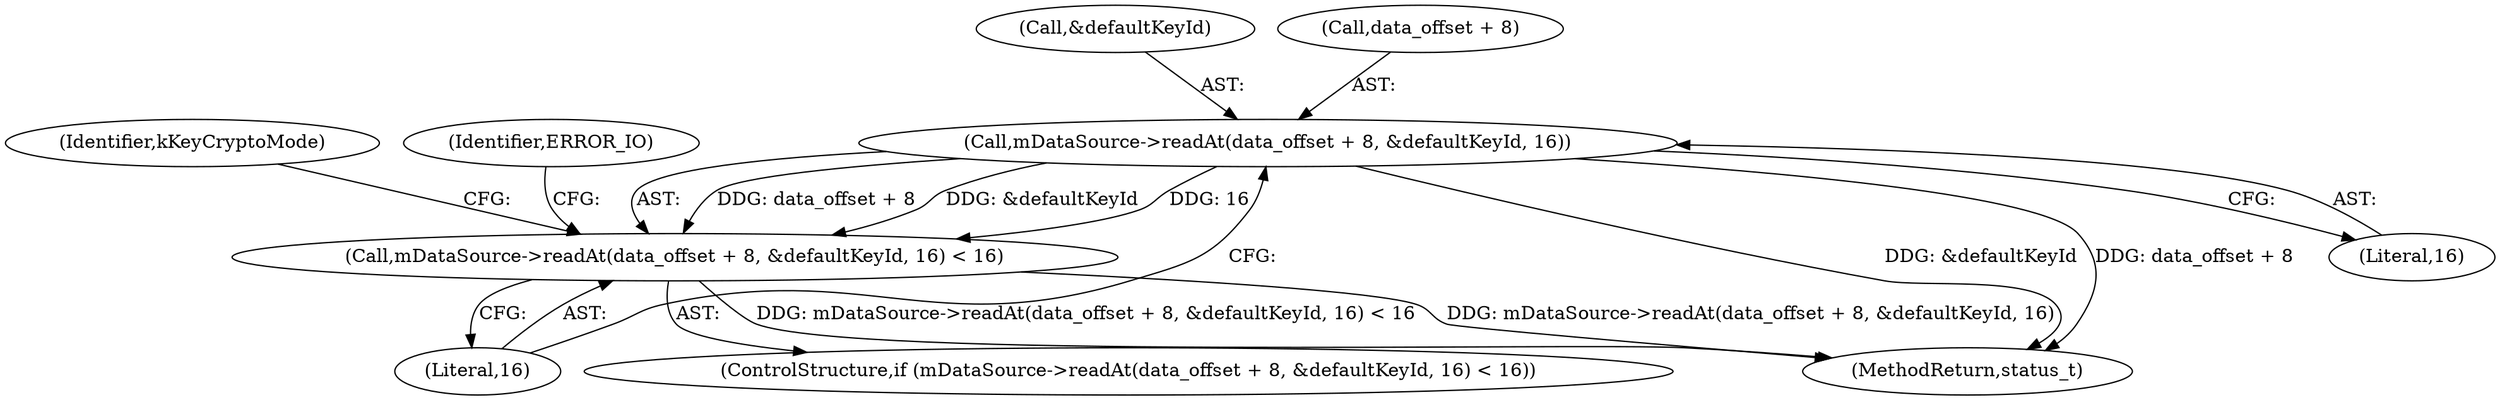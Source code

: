 digraph "0_Android_463a6f807e187828442949d1924e143cf07778c6@API" {
"1000958" [label="(Call,mDataSource->readAt(data_offset + 8, &defaultKeyId, 16))"];
"1000957" [label="(Call,mDataSource->readAt(data_offset + 8, &defaultKeyId, 16) < 16)"];
"1000957" [label="(Call,mDataSource->readAt(data_offset + 8, &defaultKeyId, 16) < 16)"];
"1000958" [label="(Call,mDataSource->readAt(data_offset + 8, &defaultKeyId, 16))"];
"1000965" [label="(Literal,16)"];
"1000956" [label="(ControlStructure,if (mDataSource->readAt(data_offset + 8, &defaultKeyId, 16) < 16))"];
"1000962" [label="(Call,&defaultKeyId)"];
"1000959" [label="(Call,data_offset + 8)"];
"1002918" [label="(MethodReturn,status_t)"];
"1000970" [label="(Identifier,kKeyCryptoMode)"];
"1000968" [label="(Identifier,ERROR_IO)"];
"1000964" [label="(Literal,16)"];
"1000958" -> "1000957"  [label="AST: "];
"1000958" -> "1000964"  [label="CFG: "];
"1000959" -> "1000958"  [label="AST: "];
"1000962" -> "1000958"  [label="AST: "];
"1000964" -> "1000958"  [label="AST: "];
"1000965" -> "1000958"  [label="CFG: "];
"1000958" -> "1002918"  [label="DDG: &defaultKeyId"];
"1000958" -> "1002918"  [label="DDG: data_offset + 8"];
"1000958" -> "1000957"  [label="DDG: data_offset + 8"];
"1000958" -> "1000957"  [label="DDG: &defaultKeyId"];
"1000958" -> "1000957"  [label="DDG: 16"];
"1000957" -> "1000956"  [label="AST: "];
"1000957" -> "1000965"  [label="CFG: "];
"1000965" -> "1000957"  [label="AST: "];
"1000968" -> "1000957"  [label="CFG: "];
"1000970" -> "1000957"  [label="CFG: "];
"1000957" -> "1002918"  [label="DDG: mDataSource->readAt(data_offset + 8, &defaultKeyId, 16) < 16"];
"1000957" -> "1002918"  [label="DDG: mDataSource->readAt(data_offset + 8, &defaultKeyId, 16)"];
}
